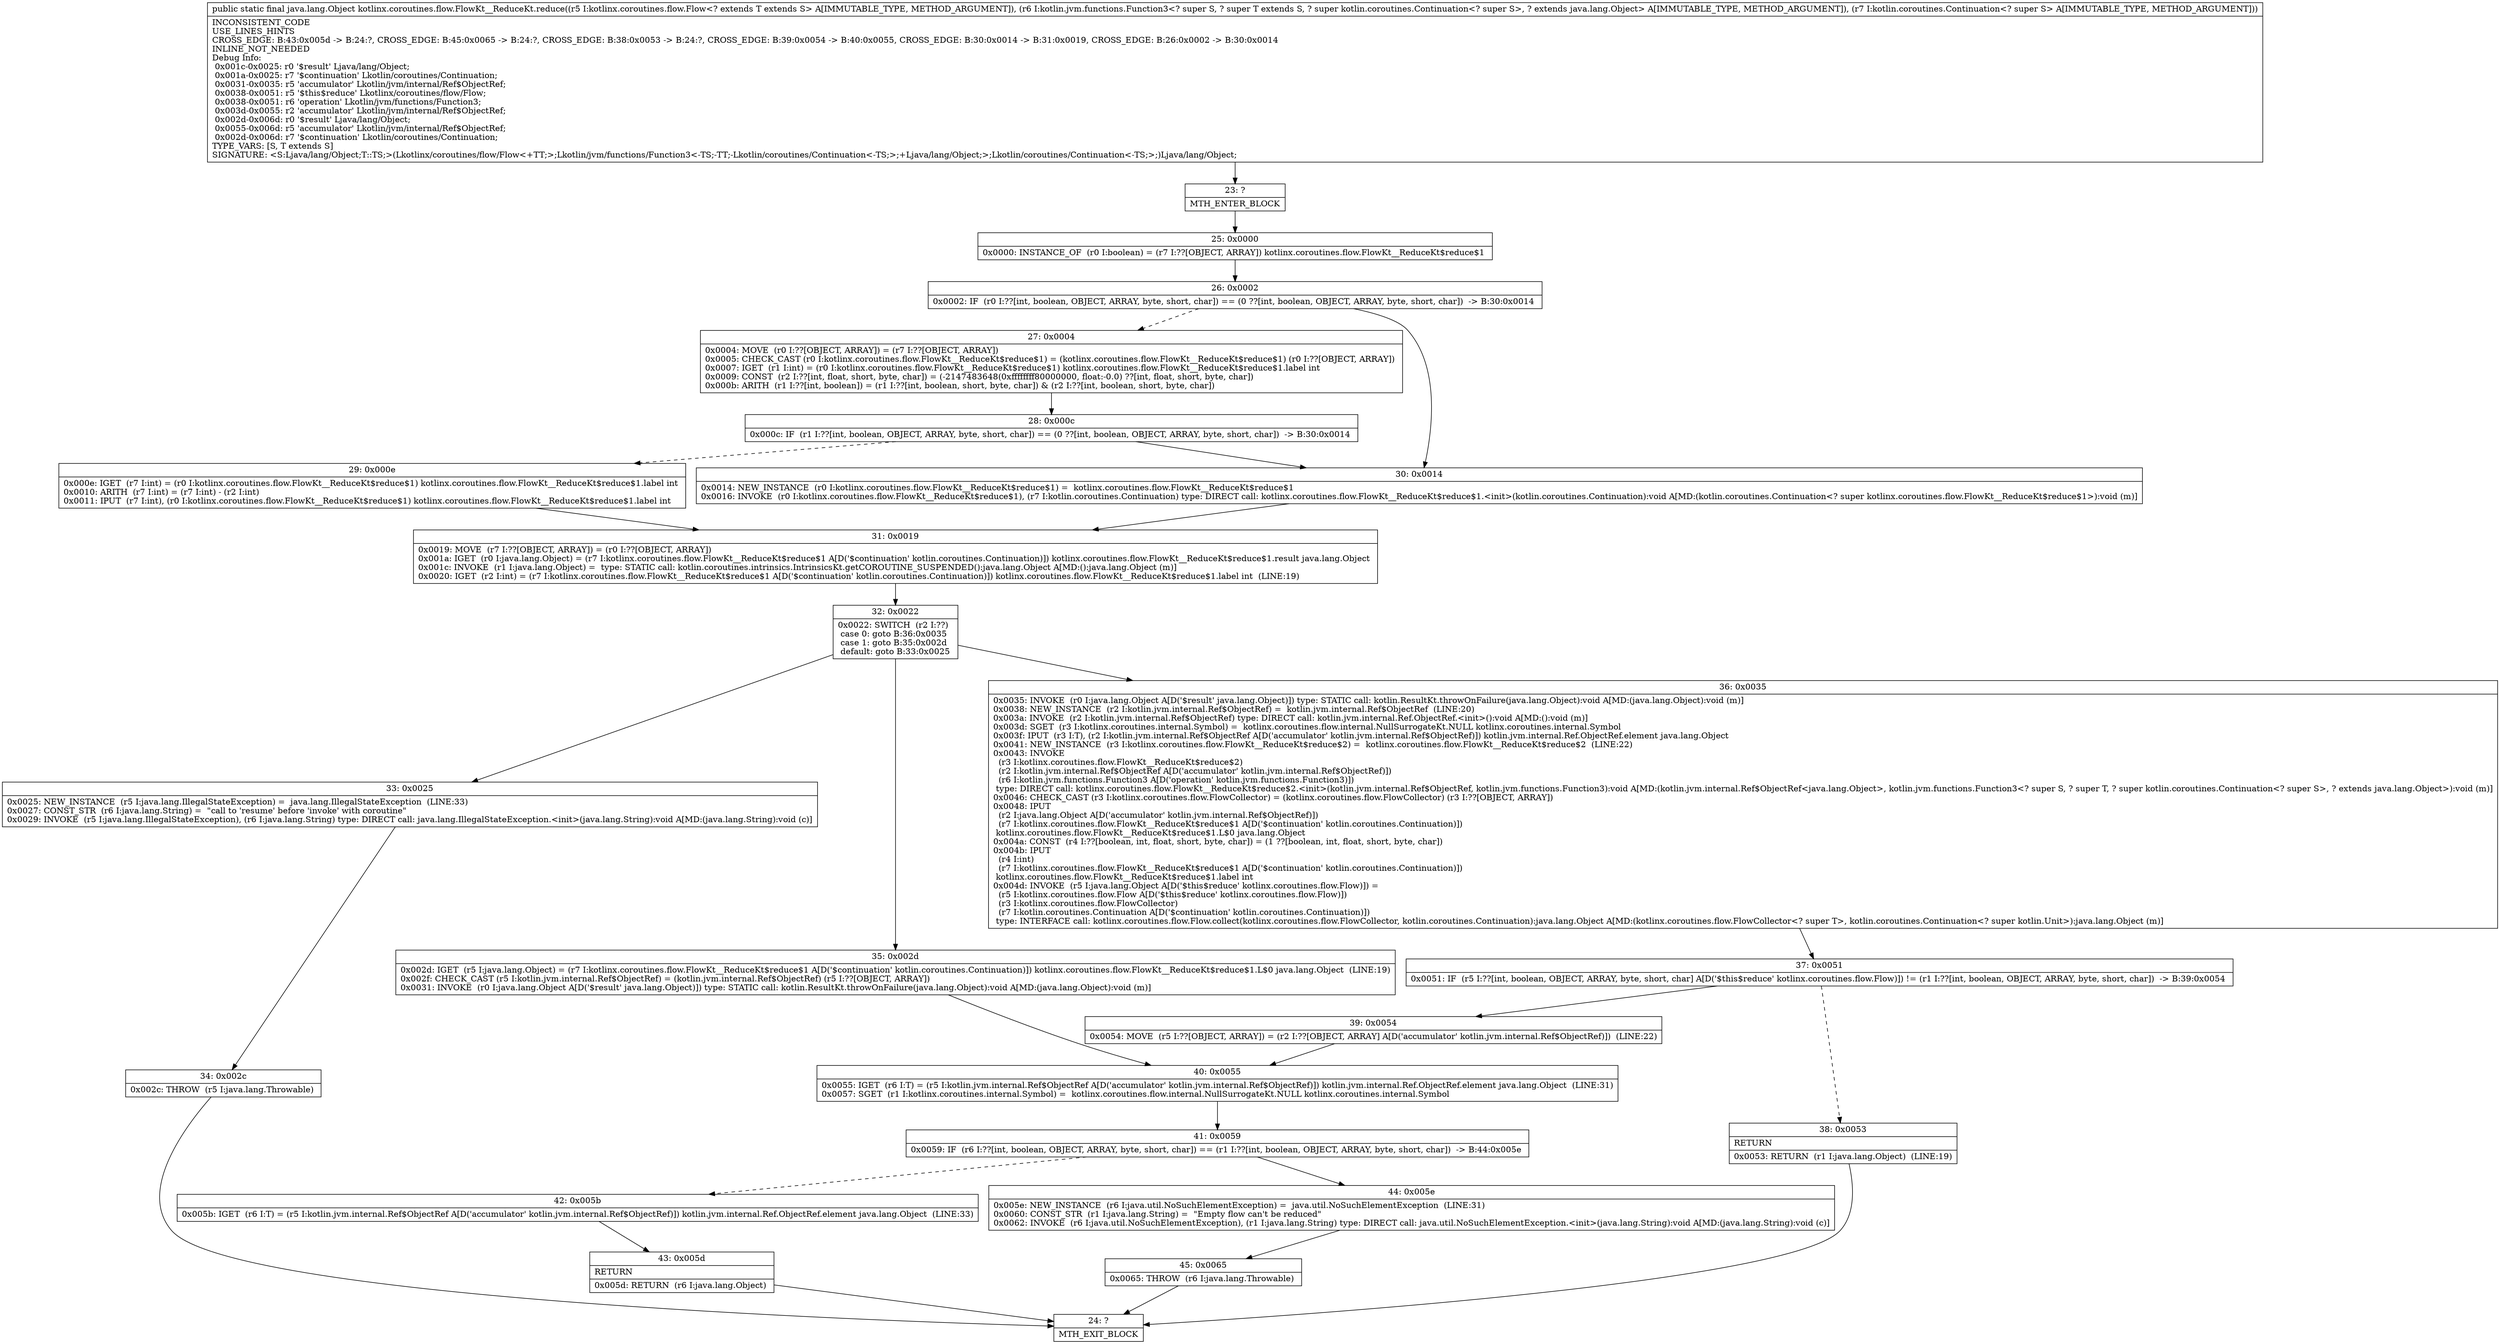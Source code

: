 digraph "CFG forkotlinx.coroutines.flow.FlowKt__ReduceKt.reduce(Lkotlinx\/coroutines\/flow\/Flow;Lkotlin\/jvm\/functions\/Function3;Lkotlin\/coroutines\/Continuation;)Ljava\/lang\/Object;" {
Node_23 [shape=record,label="{23\:\ ?|MTH_ENTER_BLOCK\l}"];
Node_25 [shape=record,label="{25\:\ 0x0000|0x0000: INSTANCE_OF  (r0 I:boolean) = (r7 I:??[OBJECT, ARRAY]) kotlinx.coroutines.flow.FlowKt__ReduceKt$reduce$1 \l}"];
Node_26 [shape=record,label="{26\:\ 0x0002|0x0002: IF  (r0 I:??[int, boolean, OBJECT, ARRAY, byte, short, char]) == (0 ??[int, boolean, OBJECT, ARRAY, byte, short, char])  \-\> B:30:0x0014 \l}"];
Node_27 [shape=record,label="{27\:\ 0x0004|0x0004: MOVE  (r0 I:??[OBJECT, ARRAY]) = (r7 I:??[OBJECT, ARRAY]) \l0x0005: CHECK_CAST (r0 I:kotlinx.coroutines.flow.FlowKt__ReduceKt$reduce$1) = (kotlinx.coroutines.flow.FlowKt__ReduceKt$reduce$1) (r0 I:??[OBJECT, ARRAY]) \l0x0007: IGET  (r1 I:int) = (r0 I:kotlinx.coroutines.flow.FlowKt__ReduceKt$reduce$1) kotlinx.coroutines.flow.FlowKt__ReduceKt$reduce$1.label int \l0x0009: CONST  (r2 I:??[int, float, short, byte, char]) = (\-2147483648(0xffffffff80000000, float:\-0.0) ??[int, float, short, byte, char]) \l0x000b: ARITH  (r1 I:??[int, boolean]) = (r1 I:??[int, boolean, short, byte, char]) & (r2 I:??[int, boolean, short, byte, char]) \l}"];
Node_28 [shape=record,label="{28\:\ 0x000c|0x000c: IF  (r1 I:??[int, boolean, OBJECT, ARRAY, byte, short, char]) == (0 ??[int, boolean, OBJECT, ARRAY, byte, short, char])  \-\> B:30:0x0014 \l}"];
Node_29 [shape=record,label="{29\:\ 0x000e|0x000e: IGET  (r7 I:int) = (r0 I:kotlinx.coroutines.flow.FlowKt__ReduceKt$reduce$1) kotlinx.coroutines.flow.FlowKt__ReduceKt$reduce$1.label int \l0x0010: ARITH  (r7 I:int) = (r7 I:int) \- (r2 I:int) \l0x0011: IPUT  (r7 I:int), (r0 I:kotlinx.coroutines.flow.FlowKt__ReduceKt$reduce$1) kotlinx.coroutines.flow.FlowKt__ReduceKt$reduce$1.label int \l}"];
Node_31 [shape=record,label="{31\:\ 0x0019|0x0019: MOVE  (r7 I:??[OBJECT, ARRAY]) = (r0 I:??[OBJECT, ARRAY]) \l0x001a: IGET  (r0 I:java.lang.Object) = (r7 I:kotlinx.coroutines.flow.FlowKt__ReduceKt$reduce$1 A[D('$continuation' kotlin.coroutines.Continuation)]) kotlinx.coroutines.flow.FlowKt__ReduceKt$reduce$1.result java.lang.Object \l0x001c: INVOKE  (r1 I:java.lang.Object) =  type: STATIC call: kotlin.coroutines.intrinsics.IntrinsicsKt.getCOROUTINE_SUSPENDED():java.lang.Object A[MD:():java.lang.Object (m)]\l0x0020: IGET  (r2 I:int) = (r7 I:kotlinx.coroutines.flow.FlowKt__ReduceKt$reduce$1 A[D('$continuation' kotlin.coroutines.Continuation)]) kotlinx.coroutines.flow.FlowKt__ReduceKt$reduce$1.label int  (LINE:19)\l}"];
Node_32 [shape=record,label="{32\:\ 0x0022|0x0022: SWITCH  (r2 I:??)\l case 0: goto B:36:0x0035\l case 1: goto B:35:0x002d\l default: goto B:33:0x0025 \l}"];
Node_33 [shape=record,label="{33\:\ 0x0025|0x0025: NEW_INSTANCE  (r5 I:java.lang.IllegalStateException) =  java.lang.IllegalStateException  (LINE:33)\l0x0027: CONST_STR  (r6 I:java.lang.String) =  \"call to 'resume' before 'invoke' with coroutine\" \l0x0029: INVOKE  (r5 I:java.lang.IllegalStateException), (r6 I:java.lang.String) type: DIRECT call: java.lang.IllegalStateException.\<init\>(java.lang.String):void A[MD:(java.lang.String):void (c)]\l}"];
Node_34 [shape=record,label="{34\:\ 0x002c|0x002c: THROW  (r5 I:java.lang.Throwable) \l}"];
Node_24 [shape=record,label="{24\:\ ?|MTH_EXIT_BLOCK\l}"];
Node_35 [shape=record,label="{35\:\ 0x002d|0x002d: IGET  (r5 I:java.lang.Object) = (r7 I:kotlinx.coroutines.flow.FlowKt__ReduceKt$reduce$1 A[D('$continuation' kotlin.coroutines.Continuation)]) kotlinx.coroutines.flow.FlowKt__ReduceKt$reduce$1.L$0 java.lang.Object  (LINE:19)\l0x002f: CHECK_CAST (r5 I:kotlin.jvm.internal.Ref$ObjectRef) = (kotlin.jvm.internal.Ref$ObjectRef) (r5 I:??[OBJECT, ARRAY]) \l0x0031: INVOKE  (r0 I:java.lang.Object A[D('$result' java.lang.Object)]) type: STATIC call: kotlin.ResultKt.throwOnFailure(java.lang.Object):void A[MD:(java.lang.Object):void (m)]\l}"];
Node_40 [shape=record,label="{40\:\ 0x0055|0x0055: IGET  (r6 I:T) = (r5 I:kotlin.jvm.internal.Ref$ObjectRef A[D('accumulator' kotlin.jvm.internal.Ref$ObjectRef)]) kotlin.jvm.internal.Ref.ObjectRef.element java.lang.Object  (LINE:31)\l0x0057: SGET  (r1 I:kotlinx.coroutines.internal.Symbol) =  kotlinx.coroutines.flow.internal.NullSurrogateKt.NULL kotlinx.coroutines.internal.Symbol \l}"];
Node_41 [shape=record,label="{41\:\ 0x0059|0x0059: IF  (r6 I:??[int, boolean, OBJECT, ARRAY, byte, short, char]) == (r1 I:??[int, boolean, OBJECT, ARRAY, byte, short, char])  \-\> B:44:0x005e \l}"];
Node_42 [shape=record,label="{42\:\ 0x005b|0x005b: IGET  (r6 I:T) = (r5 I:kotlin.jvm.internal.Ref$ObjectRef A[D('accumulator' kotlin.jvm.internal.Ref$ObjectRef)]) kotlin.jvm.internal.Ref.ObjectRef.element java.lang.Object  (LINE:33)\l}"];
Node_43 [shape=record,label="{43\:\ 0x005d|RETURN\l|0x005d: RETURN  (r6 I:java.lang.Object) \l}"];
Node_44 [shape=record,label="{44\:\ 0x005e|0x005e: NEW_INSTANCE  (r6 I:java.util.NoSuchElementException) =  java.util.NoSuchElementException  (LINE:31)\l0x0060: CONST_STR  (r1 I:java.lang.String) =  \"Empty flow can't be reduced\" \l0x0062: INVOKE  (r6 I:java.util.NoSuchElementException), (r1 I:java.lang.String) type: DIRECT call: java.util.NoSuchElementException.\<init\>(java.lang.String):void A[MD:(java.lang.String):void (c)]\l}"];
Node_45 [shape=record,label="{45\:\ 0x0065|0x0065: THROW  (r6 I:java.lang.Throwable) \l}"];
Node_36 [shape=record,label="{36\:\ 0x0035|0x0035: INVOKE  (r0 I:java.lang.Object A[D('$result' java.lang.Object)]) type: STATIC call: kotlin.ResultKt.throwOnFailure(java.lang.Object):void A[MD:(java.lang.Object):void (m)]\l0x0038: NEW_INSTANCE  (r2 I:kotlin.jvm.internal.Ref$ObjectRef) =  kotlin.jvm.internal.Ref$ObjectRef  (LINE:20)\l0x003a: INVOKE  (r2 I:kotlin.jvm.internal.Ref$ObjectRef) type: DIRECT call: kotlin.jvm.internal.Ref.ObjectRef.\<init\>():void A[MD:():void (m)]\l0x003d: SGET  (r3 I:kotlinx.coroutines.internal.Symbol) =  kotlinx.coroutines.flow.internal.NullSurrogateKt.NULL kotlinx.coroutines.internal.Symbol \l0x003f: IPUT  (r3 I:T), (r2 I:kotlin.jvm.internal.Ref$ObjectRef A[D('accumulator' kotlin.jvm.internal.Ref$ObjectRef)]) kotlin.jvm.internal.Ref.ObjectRef.element java.lang.Object \l0x0041: NEW_INSTANCE  (r3 I:kotlinx.coroutines.flow.FlowKt__ReduceKt$reduce$2) =  kotlinx.coroutines.flow.FlowKt__ReduceKt$reduce$2  (LINE:22)\l0x0043: INVOKE  \l  (r3 I:kotlinx.coroutines.flow.FlowKt__ReduceKt$reduce$2)\l  (r2 I:kotlin.jvm.internal.Ref$ObjectRef A[D('accumulator' kotlin.jvm.internal.Ref$ObjectRef)])\l  (r6 I:kotlin.jvm.functions.Function3 A[D('operation' kotlin.jvm.functions.Function3)])\l type: DIRECT call: kotlinx.coroutines.flow.FlowKt__ReduceKt$reduce$2.\<init\>(kotlin.jvm.internal.Ref$ObjectRef, kotlin.jvm.functions.Function3):void A[MD:(kotlin.jvm.internal.Ref$ObjectRef\<java.lang.Object\>, kotlin.jvm.functions.Function3\<? super S, ? super T, ? super kotlin.coroutines.Continuation\<? super S\>, ? extends java.lang.Object\>):void (m)]\l0x0046: CHECK_CAST (r3 I:kotlinx.coroutines.flow.FlowCollector) = (kotlinx.coroutines.flow.FlowCollector) (r3 I:??[OBJECT, ARRAY]) \l0x0048: IPUT  \l  (r2 I:java.lang.Object A[D('accumulator' kotlin.jvm.internal.Ref$ObjectRef)])\l  (r7 I:kotlinx.coroutines.flow.FlowKt__ReduceKt$reduce$1 A[D('$continuation' kotlin.coroutines.Continuation)])\l kotlinx.coroutines.flow.FlowKt__ReduceKt$reduce$1.L$0 java.lang.Object \l0x004a: CONST  (r4 I:??[boolean, int, float, short, byte, char]) = (1 ??[boolean, int, float, short, byte, char]) \l0x004b: IPUT  \l  (r4 I:int)\l  (r7 I:kotlinx.coroutines.flow.FlowKt__ReduceKt$reduce$1 A[D('$continuation' kotlin.coroutines.Continuation)])\l kotlinx.coroutines.flow.FlowKt__ReduceKt$reduce$1.label int \l0x004d: INVOKE  (r5 I:java.lang.Object A[D('$this$reduce' kotlinx.coroutines.flow.Flow)]) = \l  (r5 I:kotlinx.coroutines.flow.Flow A[D('$this$reduce' kotlinx.coroutines.flow.Flow)])\l  (r3 I:kotlinx.coroutines.flow.FlowCollector)\l  (r7 I:kotlin.coroutines.Continuation A[D('$continuation' kotlin.coroutines.Continuation)])\l type: INTERFACE call: kotlinx.coroutines.flow.Flow.collect(kotlinx.coroutines.flow.FlowCollector, kotlin.coroutines.Continuation):java.lang.Object A[MD:(kotlinx.coroutines.flow.FlowCollector\<? super T\>, kotlin.coroutines.Continuation\<? super kotlin.Unit\>):java.lang.Object (m)]\l}"];
Node_37 [shape=record,label="{37\:\ 0x0051|0x0051: IF  (r5 I:??[int, boolean, OBJECT, ARRAY, byte, short, char] A[D('$this$reduce' kotlinx.coroutines.flow.Flow)]) != (r1 I:??[int, boolean, OBJECT, ARRAY, byte, short, char])  \-\> B:39:0x0054 \l}"];
Node_38 [shape=record,label="{38\:\ 0x0053|RETURN\l|0x0053: RETURN  (r1 I:java.lang.Object)  (LINE:19)\l}"];
Node_39 [shape=record,label="{39\:\ 0x0054|0x0054: MOVE  (r5 I:??[OBJECT, ARRAY]) = (r2 I:??[OBJECT, ARRAY] A[D('accumulator' kotlin.jvm.internal.Ref$ObjectRef)])  (LINE:22)\l}"];
Node_30 [shape=record,label="{30\:\ 0x0014|0x0014: NEW_INSTANCE  (r0 I:kotlinx.coroutines.flow.FlowKt__ReduceKt$reduce$1) =  kotlinx.coroutines.flow.FlowKt__ReduceKt$reduce$1 \l0x0016: INVOKE  (r0 I:kotlinx.coroutines.flow.FlowKt__ReduceKt$reduce$1), (r7 I:kotlin.coroutines.Continuation) type: DIRECT call: kotlinx.coroutines.flow.FlowKt__ReduceKt$reduce$1.\<init\>(kotlin.coroutines.Continuation):void A[MD:(kotlin.coroutines.Continuation\<? super kotlinx.coroutines.flow.FlowKt__ReduceKt$reduce$1\>):void (m)]\l}"];
MethodNode[shape=record,label="{public static final java.lang.Object kotlinx.coroutines.flow.FlowKt__ReduceKt.reduce((r5 I:kotlinx.coroutines.flow.Flow\<? extends T extends S\> A[IMMUTABLE_TYPE, METHOD_ARGUMENT]), (r6 I:kotlin.jvm.functions.Function3\<? super S, ? super T extends S, ? super kotlin.coroutines.Continuation\<? super S\>, ? extends java.lang.Object\> A[IMMUTABLE_TYPE, METHOD_ARGUMENT]), (r7 I:kotlin.coroutines.Continuation\<? super S\> A[IMMUTABLE_TYPE, METHOD_ARGUMENT]))  | INCONSISTENT_CODE\lUSE_LINES_HINTS\lCROSS_EDGE: B:43:0x005d \-\> B:24:?, CROSS_EDGE: B:45:0x0065 \-\> B:24:?, CROSS_EDGE: B:38:0x0053 \-\> B:24:?, CROSS_EDGE: B:39:0x0054 \-\> B:40:0x0055, CROSS_EDGE: B:30:0x0014 \-\> B:31:0x0019, CROSS_EDGE: B:26:0x0002 \-\> B:30:0x0014\lINLINE_NOT_NEEDED\lDebug Info:\l  0x001c\-0x0025: r0 '$result' Ljava\/lang\/Object;\l  0x001a\-0x0025: r7 '$continuation' Lkotlin\/coroutines\/Continuation;\l  0x0031\-0x0035: r5 'accumulator' Lkotlin\/jvm\/internal\/Ref$ObjectRef;\l  0x0038\-0x0051: r5 '$this$reduce' Lkotlinx\/coroutines\/flow\/Flow;\l  0x0038\-0x0051: r6 'operation' Lkotlin\/jvm\/functions\/Function3;\l  0x003d\-0x0055: r2 'accumulator' Lkotlin\/jvm\/internal\/Ref$ObjectRef;\l  0x002d\-0x006d: r0 '$result' Ljava\/lang\/Object;\l  0x0055\-0x006d: r5 'accumulator' Lkotlin\/jvm\/internal\/Ref$ObjectRef;\l  0x002d\-0x006d: r7 '$continuation' Lkotlin\/coroutines\/Continuation;\lTYPE_VARS: [S, T extends S]\lSIGNATURE: \<S:Ljava\/lang\/Object;T::TS;\>(Lkotlinx\/coroutines\/flow\/Flow\<+TT;\>;Lkotlin\/jvm\/functions\/Function3\<\-TS;\-TT;\-Lkotlin\/coroutines\/Continuation\<\-TS;\>;+Ljava\/lang\/Object;\>;Lkotlin\/coroutines\/Continuation\<\-TS;\>;)Ljava\/lang\/Object;\l}"];
MethodNode -> Node_23;Node_23 -> Node_25;
Node_25 -> Node_26;
Node_26 -> Node_27[style=dashed];
Node_26 -> Node_30;
Node_27 -> Node_28;
Node_28 -> Node_29[style=dashed];
Node_28 -> Node_30;
Node_29 -> Node_31;
Node_31 -> Node_32;
Node_32 -> Node_33;
Node_32 -> Node_35;
Node_32 -> Node_36;
Node_33 -> Node_34;
Node_34 -> Node_24;
Node_35 -> Node_40;
Node_40 -> Node_41;
Node_41 -> Node_42[style=dashed];
Node_41 -> Node_44;
Node_42 -> Node_43;
Node_43 -> Node_24;
Node_44 -> Node_45;
Node_45 -> Node_24;
Node_36 -> Node_37;
Node_37 -> Node_38[style=dashed];
Node_37 -> Node_39;
Node_38 -> Node_24;
Node_39 -> Node_40;
Node_30 -> Node_31;
}

